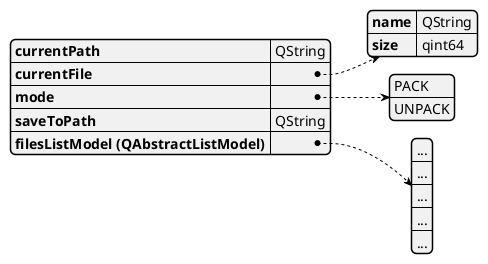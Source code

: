 @startyaml
currentPath : QString
currentFile:
    name: QString
    size: qint64
mode :
    - PACK
    - UNPACK
saveToPath: QString
filesListModel (QAbstractListModel):
    - ...
    - ...
    - ...
    - ...
    - ...
@endyaml